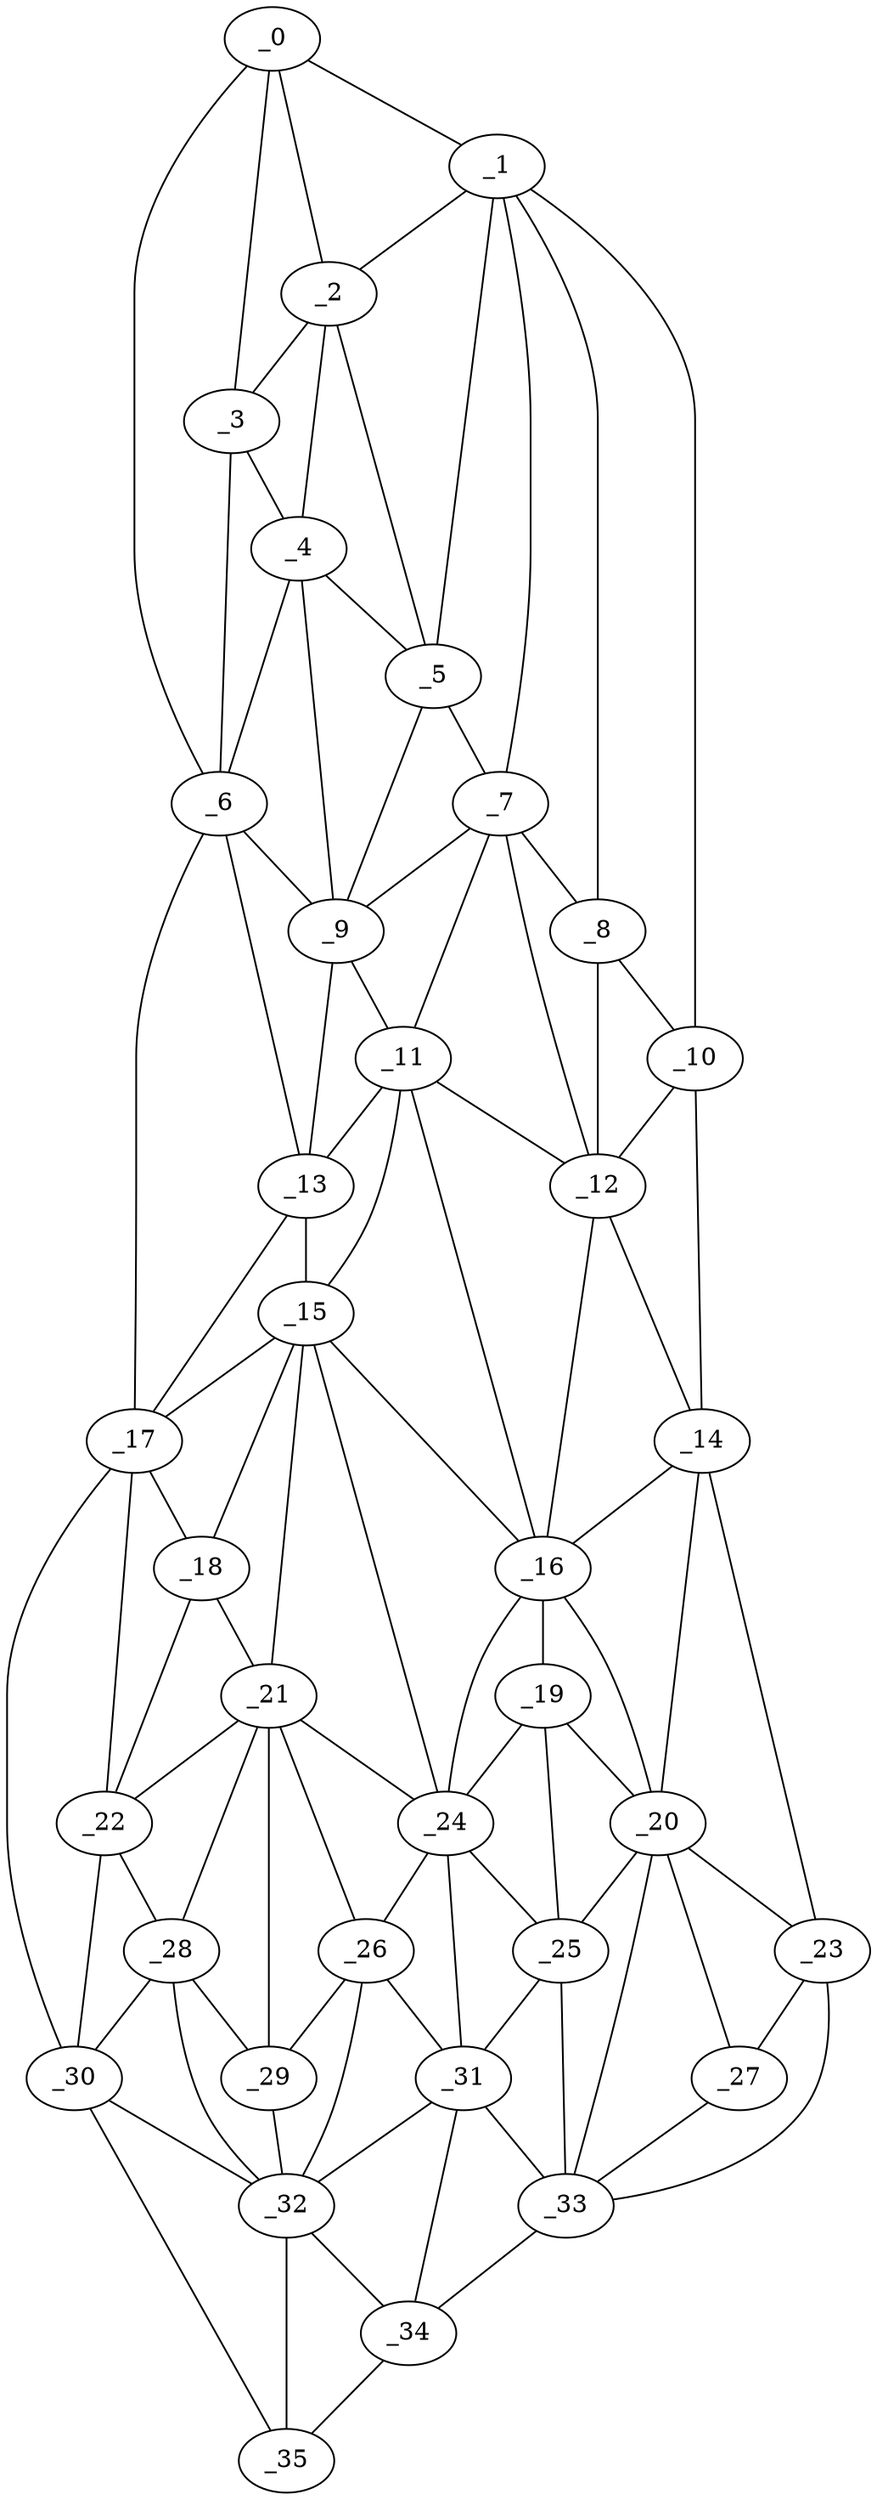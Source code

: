 graph "obj87__195.gxl" {
	_0	 [x=4,
		y=41];
	_1	 [x=7,
		y=52];
	_0 -- _1	 [valence=1];
	_2	 [x=17,
		y=45];
	_0 -- _2	 [valence=2];
	_3	 [x=28,
		y=41];
	_0 -- _3	 [valence=1];
	_6	 [x=40,
		y=30];
	_0 -- _6	 [valence=1];
	_1 -- _2	 [valence=2];
	_5	 [x=35,
		y=58];
	_1 -- _5	 [valence=1];
	_7	 [x=43,
		y=75];
	_1 -- _7	 [valence=2];
	_8	 [x=43,
		y=94];
	_1 -- _8	 [valence=2];
	_10	 [x=48,
		y=101];
	_1 -- _10	 [valence=1];
	_2 -- _3	 [valence=2];
	_4	 [x=33,
		y=51];
	_2 -- _4	 [valence=2];
	_2 -- _5	 [valence=1];
	_3 -- _4	 [valence=1];
	_3 -- _6	 [valence=2];
	_4 -- _5	 [valence=2];
	_4 -- _6	 [valence=2];
	_9	 [x=44,
		y=57];
	_4 -- _9	 [valence=2];
	_5 -- _7	 [valence=2];
	_5 -- _9	 [valence=1];
	_6 -- _9	 [valence=1];
	_13	 [x=60,
		y=59];
	_6 -- _13	 [valence=2];
	_17	 [x=71,
		y=27];
	_6 -- _17	 [valence=1];
	_7 -- _8	 [valence=1];
	_7 -- _9	 [valence=2];
	_11	 [x=53,
		y=76];
	_7 -- _11	 [valence=2];
	_12	 [x=55,
		y=90];
	_7 -- _12	 [valence=1];
	_8 -- _10	 [valence=1];
	_8 -- _12	 [valence=2];
	_9 -- _11	 [valence=2];
	_9 -- _13	 [valence=2];
	_10 -- _12	 [valence=2];
	_14	 [x=63,
		y=102];
	_10 -- _14	 [valence=1];
	_11 -- _12	 [valence=2];
	_11 -- _13	 [valence=1];
	_15	 [x=66,
		y=60];
	_11 -- _15	 [valence=1];
	_16	 [x=70,
		y=77];
	_11 -- _16	 [valence=2];
	_12 -- _14	 [valence=2];
	_12 -- _16	 [valence=1];
	_13 -- _15	 [valence=2];
	_13 -- _17	 [valence=2];
	_14 -- _16	 [valence=1];
	_20	 [x=88,
		y=90];
	_14 -- _20	 [valence=2];
	_23	 [x=93,
		y=103];
	_14 -- _23	 [valence=1];
	_15 -- _16	 [valence=2];
	_15 -- _17	 [valence=2];
	_18	 [x=81,
		y=30];
	_15 -- _18	 [valence=2];
	_21	 [x=91,
		y=45];
	_15 -- _21	 [valence=1];
	_24	 [x=94,
		y=59];
	_15 -- _24	 [valence=1];
	_19	 [x=86,
		y=81];
	_16 -- _19	 [valence=1];
	_16 -- _20	 [valence=2];
	_16 -- _24	 [valence=2];
	_17 -- _18	 [valence=1];
	_22	 [x=93,
		y=33];
	_17 -- _22	 [valence=2];
	_30	 [x=101,
		y=35];
	_17 -- _30	 [valence=1];
	_18 -- _21	 [valence=1];
	_18 -- _22	 [valence=2];
	_19 -- _20	 [valence=1];
	_19 -- _24	 [valence=2];
	_25	 [x=97,
		y=66];
	_19 -- _25	 [valence=2];
	_20 -- _23	 [valence=2];
	_20 -- _25	 [valence=2];
	_27	 [x=98,
		y=100];
	_20 -- _27	 [valence=2];
	_33	 [x=115,
		y=95];
	_20 -- _33	 [valence=2];
	_21 -- _22	 [valence=2];
	_21 -- _24	 [valence=2];
	_26	 [x=98,
		y=51];
	_21 -- _26	 [valence=2];
	_28	 [x=99,
		y=40];
	_21 -- _28	 [valence=2];
	_29	 [x=100,
		y=45];
	_21 -- _29	 [valence=1];
	_22 -- _28	 [valence=1];
	_22 -- _30	 [valence=2];
	_23 -- _27	 [valence=2];
	_23 -- _33	 [valence=1];
	_24 -- _25	 [valence=1];
	_24 -- _26	 [valence=2];
	_31	 [x=108,
		y=64];
	_24 -- _31	 [valence=1];
	_25 -- _31	 [valence=2];
	_25 -- _33	 [valence=2];
	_26 -- _29	 [valence=2];
	_26 -- _31	 [valence=2];
	_32	 [x=110,
		y=43];
	_26 -- _32	 [valence=1];
	_27 -- _33	 [valence=1];
	_28 -- _29	 [valence=2];
	_28 -- _30	 [valence=2];
	_28 -- _32	 [valence=2];
	_29 -- _32	 [valence=1];
	_30 -- _32	 [valence=2];
	_35	 [x=122,
		y=44];
	_30 -- _35	 [valence=1];
	_31 -- _32	 [valence=2];
	_31 -- _33	 [valence=2];
	_34	 [x=121,
		y=54];
	_31 -- _34	 [valence=1];
	_32 -- _34	 [valence=2];
	_32 -- _35	 [valence=1];
	_33 -- _34	 [valence=1];
	_34 -- _35	 [valence=1];
}
